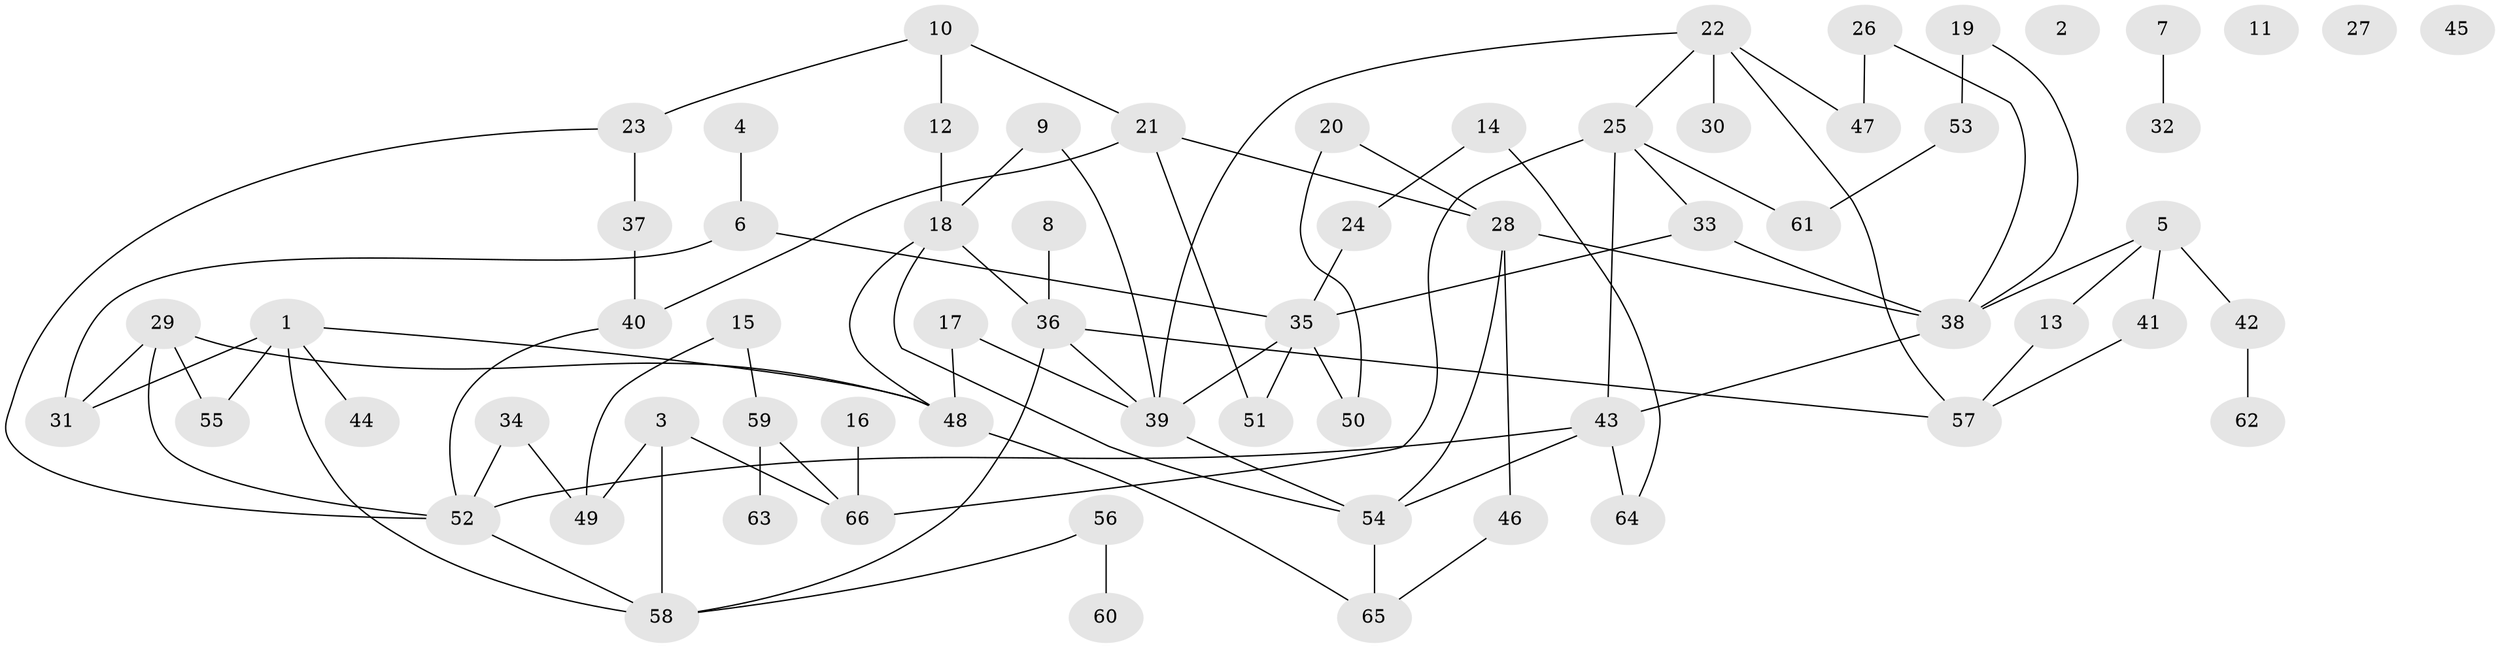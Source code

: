 // coarse degree distribution, {10: 0.0625, 5: 0.1875, 4: 0.125, 3: 0.125, 2: 0.25, 6: 0.0625, 1: 0.1875}
// Generated by graph-tools (version 1.1) at 2025/48/03/04/25 22:48:07]
// undirected, 66 vertices, 90 edges
graph export_dot {
  node [color=gray90,style=filled];
  1;
  2;
  3;
  4;
  5;
  6;
  7;
  8;
  9;
  10;
  11;
  12;
  13;
  14;
  15;
  16;
  17;
  18;
  19;
  20;
  21;
  22;
  23;
  24;
  25;
  26;
  27;
  28;
  29;
  30;
  31;
  32;
  33;
  34;
  35;
  36;
  37;
  38;
  39;
  40;
  41;
  42;
  43;
  44;
  45;
  46;
  47;
  48;
  49;
  50;
  51;
  52;
  53;
  54;
  55;
  56;
  57;
  58;
  59;
  60;
  61;
  62;
  63;
  64;
  65;
  66;
  1 -- 31;
  1 -- 44;
  1 -- 48;
  1 -- 55;
  1 -- 58;
  3 -- 49;
  3 -- 58;
  3 -- 66;
  4 -- 6;
  5 -- 13;
  5 -- 38;
  5 -- 41;
  5 -- 42;
  6 -- 31;
  6 -- 35;
  7 -- 32;
  8 -- 36;
  9 -- 18;
  9 -- 39;
  10 -- 12;
  10 -- 21;
  10 -- 23;
  12 -- 18;
  13 -- 57;
  14 -- 24;
  14 -- 64;
  15 -- 49;
  15 -- 59;
  16 -- 66;
  17 -- 39;
  17 -- 48;
  18 -- 36;
  18 -- 48;
  18 -- 54;
  19 -- 38;
  19 -- 53;
  20 -- 28;
  20 -- 50;
  21 -- 28;
  21 -- 40;
  21 -- 51;
  22 -- 25;
  22 -- 30;
  22 -- 39;
  22 -- 47;
  22 -- 57;
  23 -- 37;
  23 -- 52;
  24 -- 35;
  25 -- 33;
  25 -- 43;
  25 -- 61;
  25 -- 66;
  26 -- 38;
  26 -- 47;
  28 -- 38;
  28 -- 46;
  28 -- 54;
  29 -- 31;
  29 -- 48;
  29 -- 52;
  29 -- 55;
  33 -- 35;
  33 -- 38;
  34 -- 49;
  34 -- 52;
  35 -- 39;
  35 -- 50;
  35 -- 51;
  36 -- 39;
  36 -- 57;
  36 -- 58;
  37 -- 40;
  38 -- 43;
  39 -- 54;
  40 -- 52;
  41 -- 57;
  42 -- 62;
  43 -- 52;
  43 -- 54;
  43 -- 64;
  46 -- 65;
  48 -- 65;
  52 -- 58;
  53 -- 61;
  54 -- 65;
  56 -- 58;
  56 -- 60;
  59 -- 63;
  59 -- 66;
}
